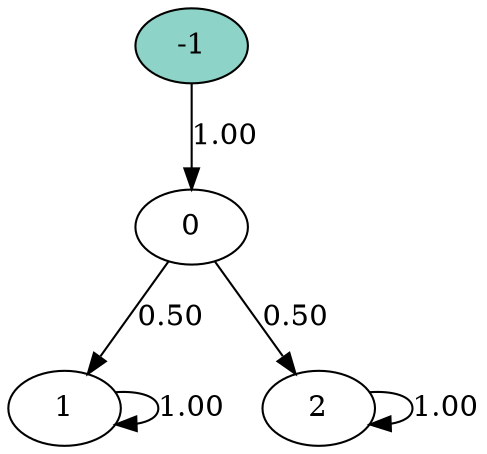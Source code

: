 digraph statespace {
node [colorscheme="set312" style=wedged]
-1 [style=filled fillcolor=1]
-1 -> 0 [ label="1.00" ];
0 -> 1 [ label="0.50" ];
1 -> 1 [ label="1.00" ];
0 -> 2 [ label="0.50" ];
2 -> 2 [ label="1.00" ];
}
